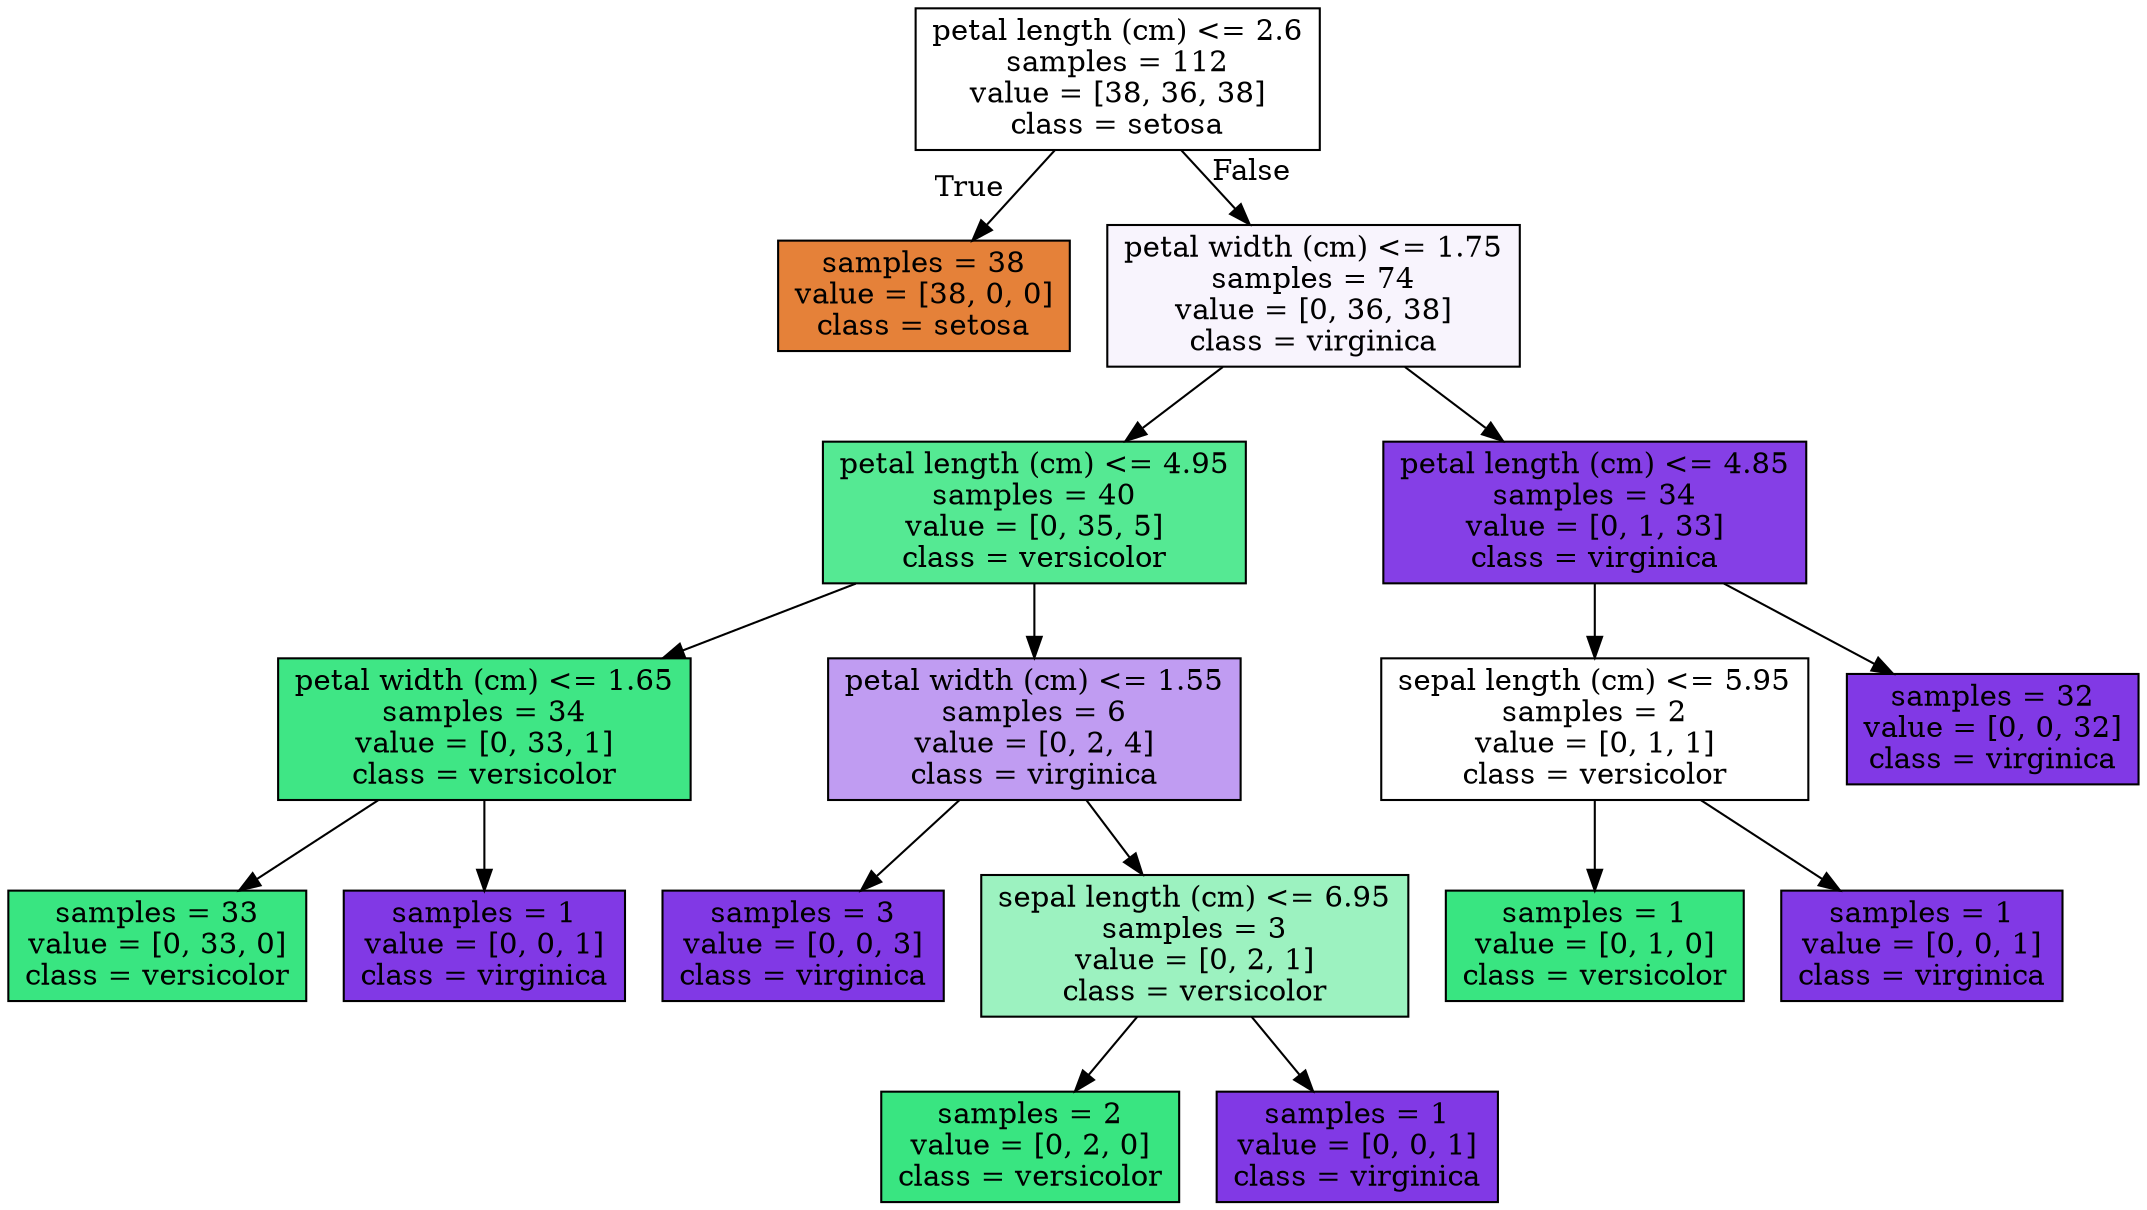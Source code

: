 digraph Tree {
node [shape=box, style="filled", color="black"] ;
0 [label="petal length (cm) <= 2.6\nsamples = 112\nvalue = [38, 36, 38]\nclass = setosa", fillcolor="#e5813900"] ;
1 [label="samples = 38\nvalue = [38, 0, 0]\nclass = setosa", fillcolor="#e58139ff"] ;
0 -> 1 [labeldistance=2.5, labelangle=45, headlabel="True"] ;
2 [label="petal width (cm) <= 1.75\nsamples = 74\nvalue = [0, 36, 38]\nclass = virginica", fillcolor="#8139e50d"] ;
0 -> 2 [labeldistance=2.5, labelangle=-45, headlabel="False"] ;
3 [label="petal length (cm) <= 4.95\nsamples = 40\nvalue = [0, 35, 5]\nclass = versicolor", fillcolor="#39e581db"] ;
2 -> 3 ;
4 [label="petal width (cm) <= 1.65\nsamples = 34\nvalue = [0, 33, 1]\nclass = versicolor", fillcolor="#39e581f7"] ;
3 -> 4 ;
5 [label="samples = 33\nvalue = [0, 33, 0]\nclass = versicolor", fillcolor="#39e581ff"] ;
4 -> 5 ;
6 [label="samples = 1\nvalue = [0, 0, 1]\nclass = virginica", fillcolor="#8139e5ff"] ;
4 -> 6 ;
7 [label="petal width (cm) <= 1.55\nsamples = 6\nvalue = [0, 2, 4]\nclass = virginica", fillcolor="#8139e57f"] ;
3 -> 7 ;
8 [label="samples = 3\nvalue = [0, 0, 3]\nclass = virginica", fillcolor="#8139e5ff"] ;
7 -> 8 ;
9 [label="sepal length (cm) <= 6.95\nsamples = 3\nvalue = [0, 2, 1]\nclass = versicolor", fillcolor="#39e5817f"] ;
7 -> 9 ;
10 [label="samples = 2\nvalue = [0, 2, 0]\nclass = versicolor", fillcolor="#39e581ff"] ;
9 -> 10 ;
11 [label="samples = 1\nvalue = [0, 0, 1]\nclass = virginica", fillcolor="#8139e5ff"] ;
9 -> 11 ;
12 [label="petal length (cm) <= 4.85\nsamples = 34\nvalue = [0, 1, 33]\nclass = virginica", fillcolor="#8139e5f7"] ;
2 -> 12 ;
13 [label="sepal length (cm) <= 5.95\nsamples = 2\nvalue = [0, 1, 1]\nclass = versicolor", fillcolor="#39e58100"] ;
12 -> 13 ;
14 [label="samples = 1\nvalue = [0, 1, 0]\nclass = versicolor", fillcolor="#39e581ff"] ;
13 -> 14 ;
15 [label="samples = 1\nvalue = [0, 0, 1]\nclass = virginica", fillcolor="#8139e5ff"] ;
13 -> 15 ;
16 [label="samples = 32\nvalue = [0, 0, 32]\nclass = virginica", fillcolor="#8139e5ff"] ;
12 -> 16 ;
}